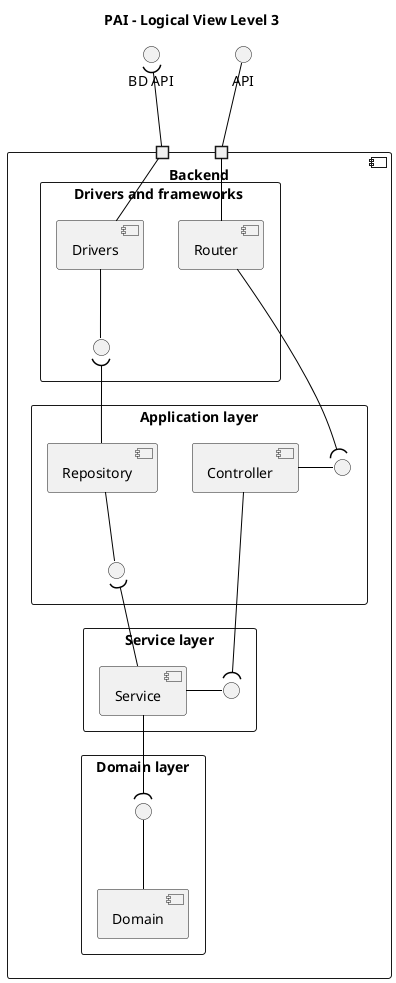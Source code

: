 @startuml

skinparam componentStyle component
skinparam ArrowColor black
skinparam defaultTextAlignment center

title "PAI - Logical View Level 3"

  interface "API" as API
  interface "BD API" as BDAPI

component "Backend" as backend {
    portin " " as p1
    portin " " as p3

  rectangle "Drivers and frameworks " {

    component "Router"
    component Drivers

    Router -- p1
    Drivers -- p3

    interface " " as IDrivers

    Drivers -- IDrivers
  }

  rectangle "Application layer" {
    component Controller
    component Repository
    interface " " as IRepo
    interface " " as IController


    Repository -- IRepo
    Controller -right- IController

  }

  rectangle "Service layer" {
    component Service
    interface " " as IService

    Service - IService
  }

  rectangle "Domain layer" {
    component Domain
    interface " " as IDomain

    Domain -up- IDomain
  }

  p1 -up- API
  p3 -up-( BDAPI

  Router -down-( IController
  Repository -up-( IDrivers

  Controller -down-( IService
  Service -up-( IRepo
  Service -down-( IDomain
}

@enduml